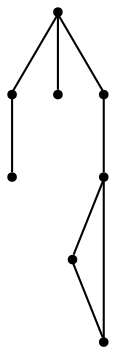 graph {
  node [shape=point,comment="{\"directed\":false,\"doi\":\"10.4230/LIPIcs.GD.2024.28\",\"figure\":\"5 (5)\"}"]

  v0 [pos="2040.2965664187295,1161.6978494476323"]
  v1 [pos="1603.3051245016661,1164.6184856939408"]
  v2 [pos="1961.6256319208178,1003.1789438393057"]
  v3 [pos="1595.5998569337935,1085.6664448597119"]
  v4 [pos="1802.2228773125444,1320.3754521142746"]
  v5 [pos="1585.3057313917293,1213.1937732600063"]
  v6 [pos="1696.076902155357,980.3862059998291"]
  v7 [pos="1654.8529575175928,1284.9506573228632"]

  v0 -- v1 [id="-1",pos="2040.2965664187295,1161.6978494476323 1603.3051245016661,1164.6184856939408 1603.3051245016661,1164.6184856939408 1603.3051245016661,1164.6184856939408"]
  v1 -- v7 [id="-2",pos="1603.3051245016661,1164.6184856939408 1654.8529575175928,1284.9506573228632 1654.8529575175928,1284.9506573228632 1654.8529575175928,1284.9506573228632"]
  v7 -- v0 [id="-3",pos="1654.8529575175928,1284.9506573228632 2040.2965664187295,1161.6978494476323 2040.2965664187295,1161.6978494476323 2040.2965664187295,1161.6978494476323"]
  v6 -- v0 [id="-5",pos="1696.076902155357,980.3862059998291 2040.2965664187295,1161.6978494476323 2040.2965664187295,1161.6978494476323 2040.2965664187295,1161.6978494476323"]
  v4 -- v6 [id="-6",pos="1802.2228773125444,1320.3754521142746 1696.076902155357,980.3862059998291 1696.076902155357,980.3862059998291 1696.076902155357,980.3862059998291"]
  v4 -- v5 [id="-7",pos="1802.2228773125444,1320.3754521142746 1585.3057313917293,1213.1937732600063 1585.3057313917293,1213.1937732600063 1585.3057313917293,1213.1937732600063"]
  v4 -- v2 [id="-8",pos="1802.2228773125444,1320.3754521142746 1961.6256319208178,1003.1789438393057 1961.6256319208178,1003.1789438393057 1961.6256319208178,1003.1789438393057"]
  v2 -- v3 [id="-9",pos="1961.6256319208178,1003.1789438393057 1595.5998569337935,1085.6664448597119 1595.5998569337935,1085.6664448597119 1595.5998569337935,1085.6664448597119"]
}